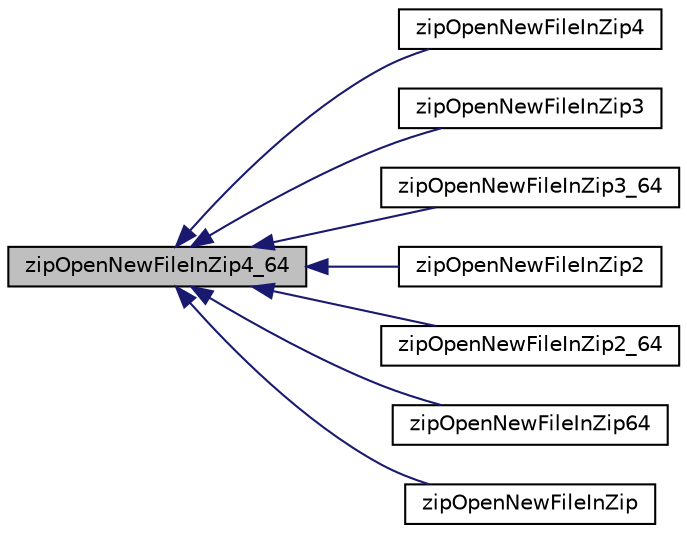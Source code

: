 digraph "zipOpenNewFileInZip4_64"
{
  edge [fontname="Helvetica",fontsize="10",labelfontname="Helvetica",labelfontsize="10"];
  node [fontname="Helvetica",fontsize="10",shape=record];
  rankdir="LR";
  Node945 [label="zipOpenNewFileInZip4_64",height=0.2,width=0.4,color="black", fillcolor="grey75", style="filled", fontcolor="black"];
  Node945 -> Node946 [dir="back",color="midnightblue",fontsize="10",style="solid",fontname="Helvetica"];
  Node946 [label="zipOpenNewFileInZip4",height=0.2,width=0.4,color="black", fillcolor="white", style="filled",URL="$d0/d5f/zip_8c.html#a18b74c0699d8c456b405a0fa43a322e8"];
  Node945 -> Node947 [dir="back",color="midnightblue",fontsize="10",style="solid",fontname="Helvetica"];
  Node947 [label="zipOpenNewFileInZip3",height=0.2,width=0.4,color="black", fillcolor="white", style="filled",URL="$d0/d5f/zip_8c.html#a6b17cc2fa173054a156218befe2b31f5"];
  Node945 -> Node948 [dir="back",color="midnightblue",fontsize="10",style="solid",fontname="Helvetica"];
  Node948 [label="zipOpenNewFileInZip3_64",height=0.2,width=0.4,color="black", fillcolor="white", style="filled",URL="$d0/d5f/zip_8c.html#adef753bf5ddc5752d6069a2d4f3ca0e9"];
  Node945 -> Node949 [dir="back",color="midnightblue",fontsize="10",style="solid",fontname="Helvetica"];
  Node949 [label="zipOpenNewFileInZip2",height=0.2,width=0.4,color="black", fillcolor="white", style="filled",URL="$d0/d5f/zip_8c.html#ae3c822f7ddf7c351e7a6c633ed1590d4"];
  Node945 -> Node950 [dir="back",color="midnightblue",fontsize="10",style="solid",fontname="Helvetica"];
  Node950 [label="zipOpenNewFileInZip2_64",height=0.2,width=0.4,color="black", fillcolor="white", style="filled",URL="$d0/d5f/zip_8c.html#ad975ed2489784c4ae4847d75bc3fc7bc"];
  Node945 -> Node951 [dir="back",color="midnightblue",fontsize="10",style="solid",fontname="Helvetica"];
  Node951 [label="zipOpenNewFileInZip64",height=0.2,width=0.4,color="black", fillcolor="white", style="filled",URL="$d0/d5f/zip_8c.html#a180a6d99515153ada3b58349fcee6a4c"];
  Node945 -> Node952 [dir="back",color="midnightblue",fontsize="10",style="solid",fontname="Helvetica"];
  Node952 [label="zipOpenNewFileInZip",height=0.2,width=0.4,color="black", fillcolor="white", style="filled",URL="$d0/d5f/zip_8c.html#a14cf664b19f00f41f6865a7c3173e973"];
}

